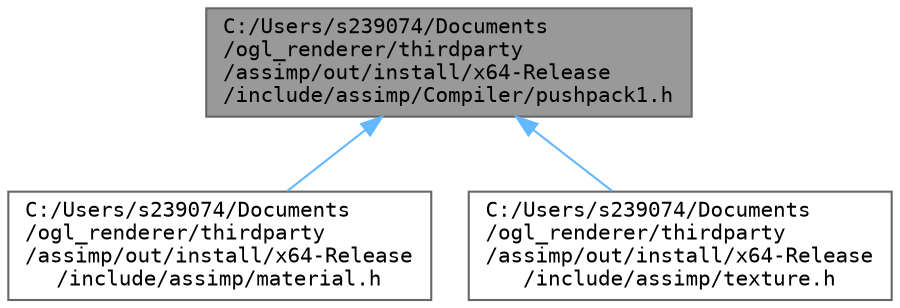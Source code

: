 digraph "C:/Users/s239074/Documents/ogl_renderer/thirdparty/assimp/out/install/x64-Release/include/assimp/Compiler/pushpack1.h"
{
 // LATEX_PDF_SIZE
  bgcolor="transparent";
  edge [fontname=Terminal,fontsize=10,labelfontname=Helvetica,labelfontsize=10];
  node [fontname=Terminal,fontsize=10,shape=box,height=0.2,width=0.4];
  Node1 [label="C:/Users/s239074/Documents\l/ogl_renderer/thirdparty\l/assimp/out/install/x64-Release\l/include/assimp/Compiler/pushpack1.h",height=0.2,width=0.4,color="gray40", fillcolor="grey60", style="filled", fontcolor="black",tooltip=" "];
  Node1 -> Node2 [dir="back",color="steelblue1",style="solid"];
  Node2 [label="C:/Users/s239074/Documents\l/ogl_renderer/thirdparty\l/assimp/out/install/x64-Release\l/include/assimp/material.h",height=0.2,width=0.4,color="grey40", fillcolor="white", style="filled",URL="$thirdparty_2assimp_2out_2install_2x64-_release_2include_2assimp_2_material_8h.html",tooltip="Defines the material system of the library."];
  Node1 -> Node3 [dir="back",color="steelblue1",style="solid"];
  Node3 [label="C:/Users/s239074/Documents\l/ogl_renderer/thirdparty\l/assimp/out/install/x64-Release\l/include/assimp/texture.h",height=0.2,width=0.4,color="grey40", fillcolor="white", style="filled",URL="$out_2install_2x64-_release_2include_2assimp_2texture_8h.html",tooltip="Defines texture helper structures for the library."];
}
